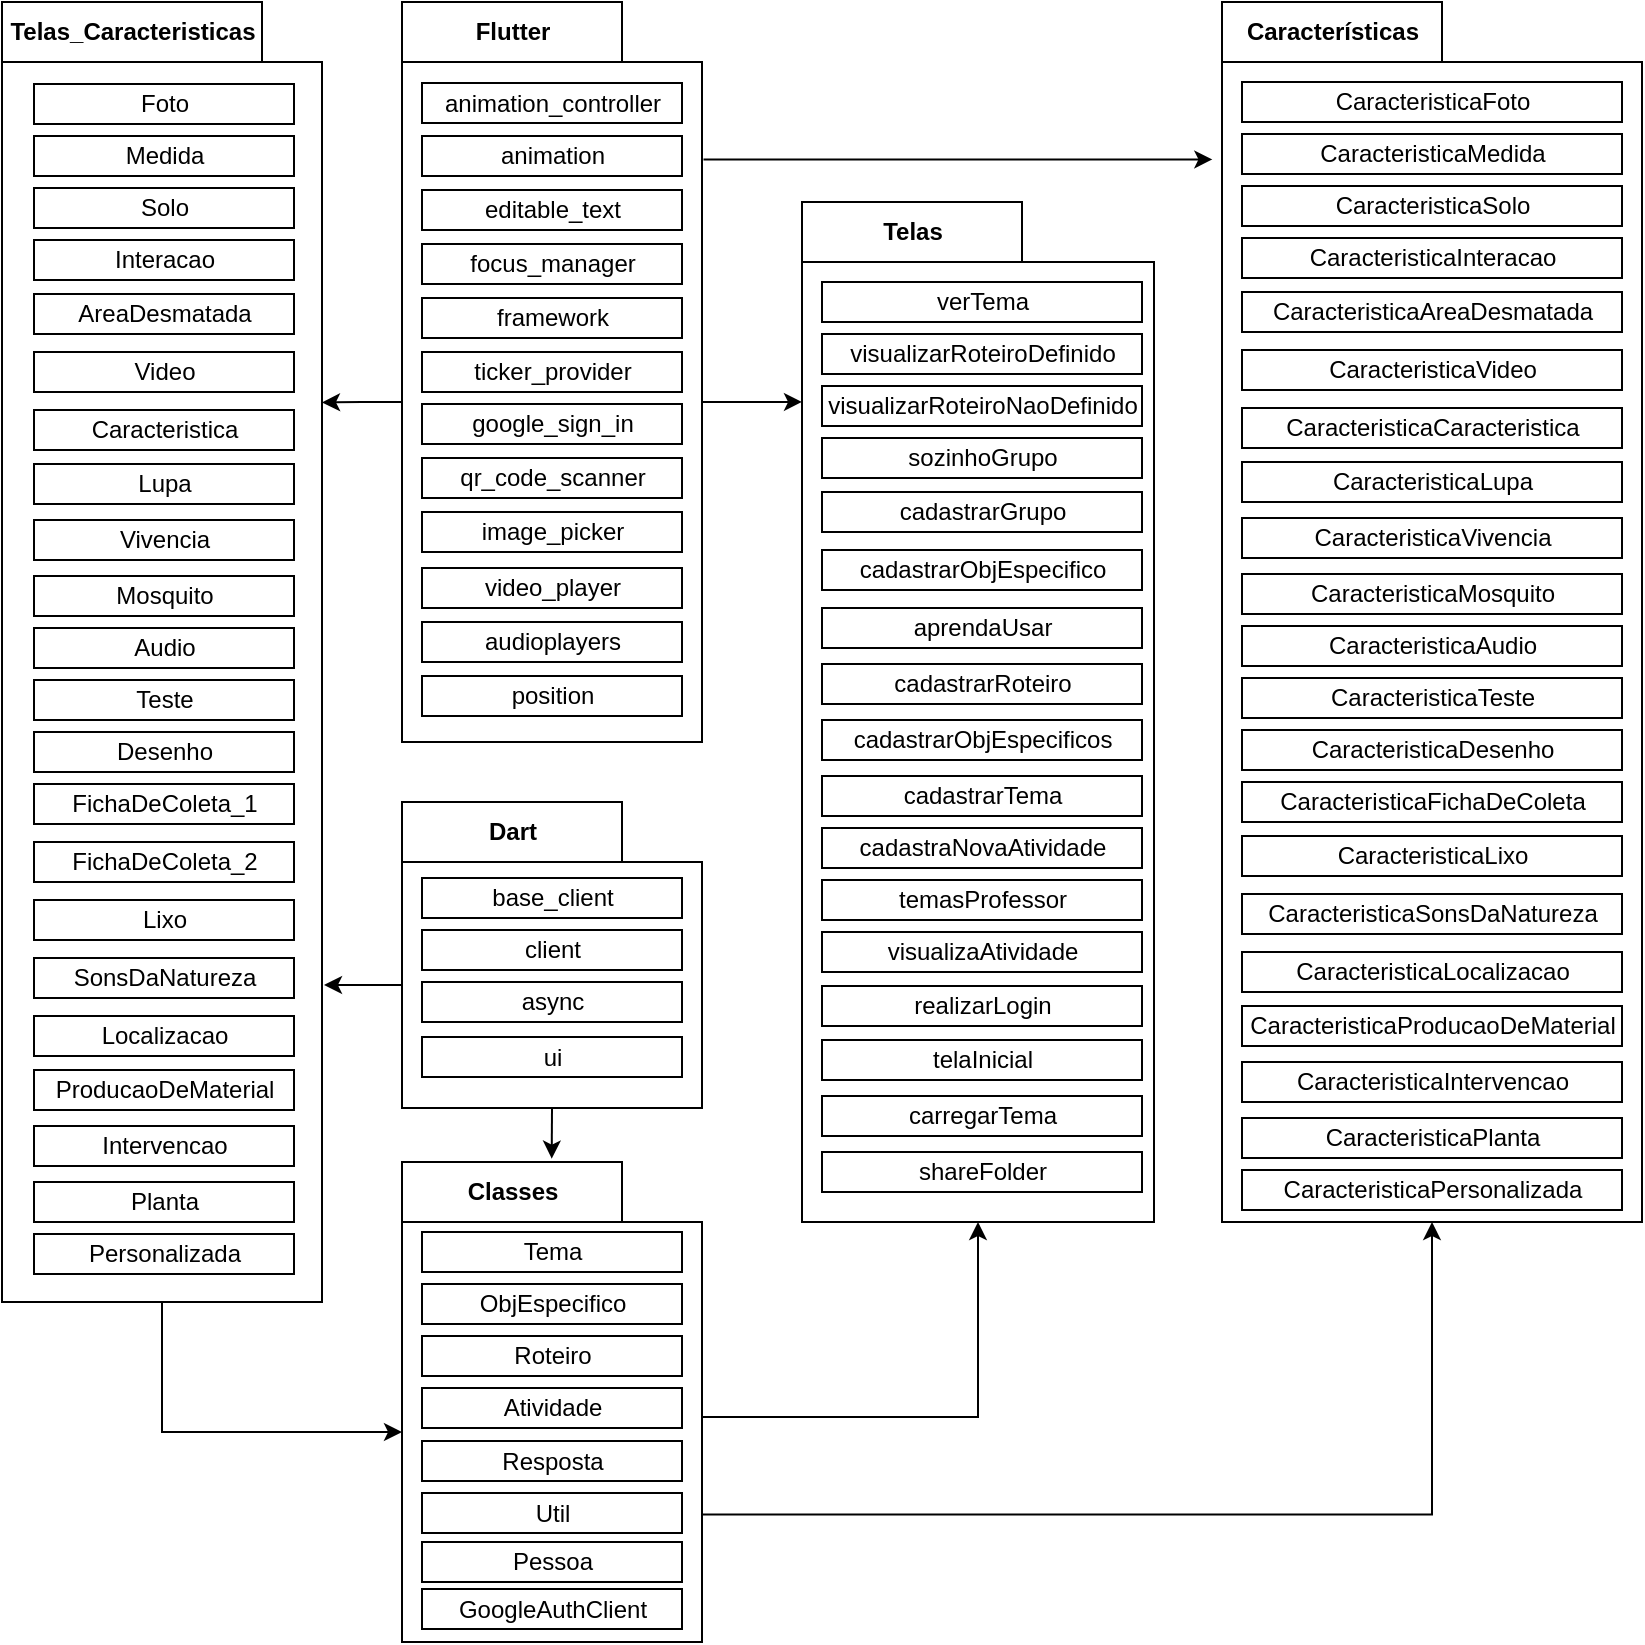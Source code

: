 <mxfile version="14.7.10" type="device"><diagram id="JcXAe6mhjGfFFVcUcjdv" name="Page-1"><mxGraphModel dx="1617" dy="1941" grid="1" gridSize="10" guides="1" tooltips="1" connect="1" arrows="1" fold="1" page="1" pageScale="1" pageWidth="827" pageHeight="1169" math="0" shadow="0"><root><mxCell id="0"/><mxCell id="1" parent="0"/><mxCell id="QyGw0xx4H-0IUr3c7g10-23" style="edgeStyle=orthogonalEdgeStyle;rounded=0;orthogonalLoop=1;jettySize=auto;html=1;exitX=0;exitY=0;exitDx=0;exitDy=200;exitPerimeter=0;entryX=1;entryY=0.308;entryDx=0;entryDy=0;entryPerimeter=0;" parent="1" source="CoP6mPHWofOMDZqKuogc-3" target="CoP6mPHWofOMDZqKuogc-75" edge="1"><mxGeometry relative="1" as="geometry"/></mxCell><mxCell id="QyGw0xx4H-0IUr3c7g10-24" style="edgeStyle=orthogonalEdgeStyle;rounded=0;orthogonalLoop=1;jettySize=auto;html=1;exitX=0;exitY=0;exitDx=150;exitDy=200;exitPerimeter=0;entryX=0;entryY=0.196;entryDx=0;entryDy=0;entryPerimeter=0;" parent="1" source="CoP6mPHWofOMDZqKuogc-3" target="CoP6mPHWofOMDZqKuogc-57" edge="1"><mxGeometry relative="1" as="geometry"/></mxCell><mxCell id="QyGw0xx4H-0IUr3c7g10-26" style="edgeStyle=orthogonalEdgeStyle;rounded=0;orthogonalLoop=1;jettySize=auto;html=1;exitX=1.005;exitY=0.213;exitDx=0;exitDy=0;exitPerimeter=0;entryX=-0.023;entryY=0.129;entryDx=0;entryDy=0;entryPerimeter=0;" parent="1" source="CoP6mPHWofOMDZqKuogc-3" target="CoP6mPHWofOMDZqKuogc-10" edge="1"><mxGeometry relative="1" as="geometry"/></mxCell><mxCell id="CoP6mPHWofOMDZqKuogc-3" value="Flutter" style="shape=folder;fontStyle=1;tabWidth=110;tabHeight=30;tabPosition=left;html=1;boundedLbl=1;labelInHeader=1;container=1;collapsible=0;recursiveResize=0;shadow=0;labelBackgroundColor=none;sketch=0;fontColor=#000000;strokeWidth=1;gradientColor=none;" parent="1" vertex="1"><mxGeometry x="240" y="-1160" width="150" height="370" as="geometry"/></mxCell><mxCell id="CoP6mPHWofOMDZqKuogc-4" value="animation_controller" style="html=1;shadow=0;labelBackgroundColor=none;sketch=0;fontColor=#000000;strokeWidth=1;gradientColor=none;" parent="CoP6mPHWofOMDZqKuogc-3" vertex="1"><mxGeometry x="10" y="40.5" width="130" height="20" as="geometry"/></mxCell><mxCell id="CoP6mPHWofOMDZqKuogc-5" value="animation" style="html=1;shadow=0;labelBackgroundColor=none;sketch=0;fontColor=#000000;strokeWidth=1;gradientColor=none;" parent="CoP6mPHWofOMDZqKuogc-3" vertex="1"><mxGeometry x="10" y="67" width="130" height="20" as="geometry"/></mxCell><mxCell id="CoP6mPHWofOMDZqKuogc-6" value="focus_manager" style="html=1;shadow=0;labelBackgroundColor=none;sketch=0;fontColor=#000000;strokeWidth=1;gradientColor=none;" parent="CoP6mPHWofOMDZqKuogc-3" vertex="1"><mxGeometry x="10" y="121" width="130" height="20" as="geometry"/></mxCell><mxCell id="CoP6mPHWofOMDZqKuogc-7" value="editable_text" style="html=1;shadow=0;labelBackgroundColor=none;sketch=0;fontColor=#000000;strokeWidth=1;gradientColor=none;" parent="CoP6mPHWofOMDZqKuogc-3" vertex="1"><mxGeometry x="10" y="94" width="130" height="20" as="geometry"/></mxCell><mxCell id="CoP6mPHWofOMDZqKuogc-8" value="framework" style="html=1;shadow=0;labelBackgroundColor=none;sketch=0;fontColor=#000000;strokeWidth=1;gradientColor=none;" parent="CoP6mPHWofOMDZqKuogc-3" vertex="1"><mxGeometry x="10" y="148" width="130" height="20" as="geometry"/></mxCell><mxCell id="CoP6mPHWofOMDZqKuogc-9" value="ticker_provider" style="html=1;shadow=0;labelBackgroundColor=none;sketch=0;fontColor=#000000;strokeWidth=1;gradientColor=none;" parent="CoP6mPHWofOMDZqKuogc-3" vertex="1"><mxGeometry x="10" y="175" width="130" height="20" as="geometry"/></mxCell><mxCell id="CoP6mPHWofOMDZqKuogc-48" value="qr_code_scanner" style="html=1;shadow=0;labelBackgroundColor=none;sketch=0;fontColor=#000000;strokeWidth=1;gradientColor=none;" parent="CoP6mPHWofOMDZqKuogc-3" vertex="1"><mxGeometry x="10" y="228" width="130" height="20" as="geometry"/></mxCell><mxCell id="QyGw0xx4H-0IUr3c7g10-1" value="google_sign_in" style="html=1;shadow=0;labelBackgroundColor=none;sketch=0;fontColor=#000000;strokeWidth=1;gradientColor=none;" parent="CoP6mPHWofOMDZqKuogc-3" vertex="1"><mxGeometry x="10" y="201" width="130" height="20" as="geometry"/></mxCell><mxCell id="CoP6mPHWofOMDZqKuogc-49" value="image_picker" style="html=1;shadow=0;labelBackgroundColor=none;sketch=0;fontColor=#000000;strokeWidth=1;gradientColor=none;" parent="CoP6mPHWofOMDZqKuogc-3" vertex="1"><mxGeometry x="10" y="255" width="130" height="20" as="geometry"/></mxCell><mxCell id="CoP6mPHWofOMDZqKuogc-50" value="video_player" style="html=1;shadow=0;labelBackgroundColor=none;sketch=0;fontColor=#000000;strokeWidth=1;gradientColor=none;" parent="CoP6mPHWofOMDZqKuogc-3" vertex="1"><mxGeometry x="10" y="283" width="130" height="20" as="geometry"/></mxCell><mxCell id="CoP6mPHWofOMDZqKuogc-52" value="audioplayers" style="html=1;shadow=0;labelBackgroundColor=none;sketch=0;fontColor=#000000;strokeWidth=1;gradientColor=none;" parent="CoP6mPHWofOMDZqKuogc-3" vertex="1"><mxGeometry x="10" y="310" width="130" height="20" as="geometry"/></mxCell><mxCell id="CoP6mPHWofOMDZqKuogc-53" value="position" style="html=1;shadow=0;labelBackgroundColor=none;sketch=0;fontColor=#000000;strokeWidth=1;gradientColor=none;" parent="CoP6mPHWofOMDZqKuogc-3" vertex="1"><mxGeometry x="10" y="337" width="130" height="20" as="geometry"/></mxCell><mxCell id="CoP6mPHWofOMDZqKuogc-10" value="Características" style="shape=folder;fontStyle=1;tabWidth=110;tabHeight=30;tabPosition=left;html=1;boundedLbl=1;labelInHeader=1;container=1;collapsible=0;recursiveResize=0;shadow=0;labelBackgroundColor=none;sketch=0;fontColor=#000000;strokeWidth=1;gradientColor=none;" parent="1" vertex="1"><mxGeometry x="650" y="-1160" width="210" height="610" as="geometry"/></mxCell><mxCell id="CoP6mPHWofOMDZqKuogc-11" value="CaracteristicaFoto" style="html=1;shadow=0;labelBackgroundColor=none;sketch=0;fontColor=#000000;strokeWidth=1;gradientColor=none;" parent="CoP6mPHWofOMDZqKuogc-10" vertex="1"><mxGeometry x="10" y="40" width="190" height="20" as="geometry"/></mxCell><mxCell id="CoP6mPHWofOMDZqKuogc-12" value="CaracteristicaSolo" style="html=1;shadow=0;labelBackgroundColor=none;sketch=0;fontColor=#000000;strokeWidth=1;gradientColor=none;" parent="CoP6mPHWofOMDZqKuogc-10" vertex="1"><mxGeometry x="10" y="92" width="190" height="20" as="geometry"/></mxCell><mxCell id="CoP6mPHWofOMDZqKuogc-13" value="CaracteristicaInteracao" style="html=1;shadow=0;labelBackgroundColor=none;sketch=0;fontColor=#000000;strokeWidth=1;gradientColor=none;" parent="CoP6mPHWofOMDZqKuogc-10" vertex="1"><mxGeometry x="10" y="118" width="190" height="20" as="geometry"/></mxCell><mxCell id="CoP6mPHWofOMDZqKuogc-14" value="CaracteristicaAreaDesmatada" style="html=1;shadow=0;labelBackgroundColor=none;sketch=0;fontColor=#000000;strokeWidth=1;gradientColor=none;" parent="CoP6mPHWofOMDZqKuogc-10" vertex="1"><mxGeometry x="10" y="145" width="190" height="20" as="geometry"/></mxCell><mxCell id="CoP6mPHWofOMDZqKuogc-15" value="CaracteristicaVideo" style="html=1;shadow=0;labelBackgroundColor=none;sketch=0;fontColor=#000000;strokeWidth=1;gradientColor=none;" parent="CoP6mPHWofOMDZqKuogc-10" vertex="1"><mxGeometry x="10" y="174" width="190" height="20" as="geometry"/></mxCell><mxCell id="CoP6mPHWofOMDZqKuogc-16" value="CaracteristicaMedida" style="html=1;shadow=0;labelBackgroundColor=none;sketch=0;fontColor=#000000;strokeWidth=1;gradientColor=none;" parent="CoP6mPHWofOMDZqKuogc-10" vertex="1"><mxGeometry x="10" y="66" width="190" height="20" as="geometry"/></mxCell><mxCell id="CoP6mPHWofOMDZqKuogc-17" value="CaracteristicaCaracteristica" style="html=1;shadow=0;labelBackgroundColor=none;sketch=0;fontColor=#000000;strokeWidth=1;gradientColor=none;" parent="CoP6mPHWofOMDZqKuogc-10" vertex="1"><mxGeometry x="10" y="203" width="190" height="20" as="geometry"/></mxCell><mxCell id="CoP6mPHWofOMDZqKuogc-18" value="CaracteristicaLupa" style="html=1;shadow=0;labelBackgroundColor=none;sketch=0;fontColor=#000000;strokeWidth=1;gradientColor=none;" parent="CoP6mPHWofOMDZqKuogc-10" vertex="1"><mxGeometry x="10" y="230" width="190" height="20" as="geometry"/></mxCell><mxCell id="CoP6mPHWofOMDZqKuogc-19" value="CaracteristicaVivencia" style="html=1;shadow=0;labelBackgroundColor=none;sketch=0;fontColor=#000000;strokeWidth=1;gradientColor=none;" parent="CoP6mPHWofOMDZqKuogc-10" vertex="1"><mxGeometry x="10" y="258" width="190" height="20" as="geometry"/></mxCell><mxCell id="CoP6mPHWofOMDZqKuogc-20" value="CaracteristicaMosquito" style="html=1;shadow=0;labelBackgroundColor=none;sketch=0;fontColor=#000000;strokeWidth=1;gradientColor=none;" parent="CoP6mPHWofOMDZqKuogc-10" vertex="1"><mxGeometry x="10" y="286" width="190" height="20" as="geometry"/></mxCell><mxCell id="CoP6mPHWofOMDZqKuogc-21" value="CaracteristicaPersonalizada" style="html=1;shadow=0;labelBackgroundColor=none;sketch=0;fontColor=#000000;strokeWidth=1;gradientColor=none;" parent="CoP6mPHWofOMDZqKuogc-10" vertex="1"><mxGeometry x="10" y="584" width="190" height="20" as="geometry"/></mxCell><mxCell id="CoP6mPHWofOMDZqKuogc-22" value="CaracteristicaAudio" style="html=1;shadow=0;labelBackgroundColor=none;sketch=0;fontColor=#000000;strokeWidth=1;gradientColor=none;" parent="CoP6mPHWofOMDZqKuogc-10" vertex="1"><mxGeometry x="10" y="312" width="190" height="20" as="geometry"/></mxCell><mxCell id="CoP6mPHWofOMDZqKuogc-23" value="CaracteristicaTeste" style="html=1;shadow=0;labelBackgroundColor=none;sketch=0;fontColor=#000000;strokeWidth=1;gradientColor=none;" parent="CoP6mPHWofOMDZqKuogc-10" vertex="1"><mxGeometry x="10" y="338" width="190" height="20" as="geometry"/></mxCell><mxCell id="CoP6mPHWofOMDZqKuogc-24" value="CaracteristicaDesenho" style="html=1;shadow=0;labelBackgroundColor=none;sketch=0;fontColor=#000000;strokeWidth=1;gradientColor=none;" parent="CoP6mPHWofOMDZqKuogc-10" vertex="1"><mxGeometry x="10" y="364" width="190" height="20" as="geometry"/></mxCell><mxCell id="CoP6mPHWofOMDZqKuogc-25" value="CaracteristicaFichaDeColeta" style="html=1;shadow=0;labelBackgroundColor=none;sketch=0;fontColor=#000000;strokeWidth=1;gradientColor=none;" parent="CoP6mPHWofOMDZqKuogc-10" vertex="1"><mxGeometry x="10" y="390" width="190" height="20" as="geometry"/></mxCell><mxCell id="CoP6mPHWofOMDZqKuogc-26" value="CaracteristicaLixo" style="html=1;shadow=0;labelBackgroundColor=none;sketch=0;fontColor=#000000;strokeWidth=1;gradientColor=none;" parent="CoP6mPHWofOMDZqKuogc-10" vertex="1"><mxGeometry x="10" y="417" width="190" height="20" as="geometry"/></mxCell><mxCell id="CoP6mPHWofOMDZqKuogc-27" value="CaracteristicaSonsDaNatureza" style="html=1;shadow=0;labelBackgroundColor=none;sketch=0;fontColor=#000000;strokeWidth=1;gradientColor=none;" parent="CoP6mPHWofOMDZqKuogc-10" vertex="1"><mxGeometry x="10" y="446" width="190" height="20" as="geometry"/></mxCell><mxCell id="CoP6mPHWofOMDZqKuogc-28" value="CaracteristicaLocalizacao" style="html=1;shadow=0;labelBackgroundColor=none;sketch=0;fontColor=#000000;strokeWidth=1;gradientColor=none;" parent="CoP6mPHWofOMDZqKuogc-10" vertex="1"><mxGeometry x="10" y="475" width="190" height="20" as="geometry"/></mxCell><mxCell id="CoP6mPHWofOMDZqKuogc-29" value="CaracteristicaProducaoDeMaterial" style="html=1;shadow=0;labelBackgroundColor=none;sketch=0;fontColor=#000000;strokeWidth=1;gradientColor=none;" parent="CoP6mPHWofOMDZqKuogc-10" vertex="1"><mxGeometry x="10" y="502" width="190" height="20" as="geometry"/></mxCell><mxCell id="CoP6mPHWofOMDZqKuogc-30" value="CaracteristicaIntervencao" style="html=1;shadow=0;labelBackgroundColor=none;sketch=0;fontColor=#000000;strokeWidth=1;gradientColor=none;" parent="CoP6mPHWofOMDZqKuogc-10" vertex="1"><mxGeometry x="10" y="530" width="190" height="20" as="geometry"/></mxCell><mxCell id="CoP6mPHWofOMDZqKuogc-31" value="CaracteristicaPlanta" style="html=1;shadow=0;labelBackgroundColor=none;sketch=0;fontColor=#000000;strokeWidth=1;gradientColor=none;" parent="CoP6mPHWofOMDZqKuogc-10" vertex="1"><mxGeometry x="10" y="558" width="190" height="20" as="geometry"/></mxCell><mxCell id="QyGw0xx4H-0IUr3c7g10-15" style="edgeStyle=orthogonalEdgeStyle;rounded=0;orthogonalLoop=1;jettySize=auto;html=1;exitX=0;exitY=0;exitDx=150;exitDy=176.25;exitPerimeter=0;entryX=0.5;entryY=1;entryDx=0;entryDy=0;entryPerimeter=0;" parent="1" source="CoP6mPHWofOMDZqKuogc-35" target="CoP6mPHWofOMDZqKuogc-10" edge="1"><mxGeometry relative="1" as="geometry"/></mxCell><mxCell id="QyGw0xx4H-0IUr3c7g10-16" style="edgeStyle=orthogonalEdgeStyle;rounded=0;orthogonalLoop=1;jettySize=auto;html=1;exitX=0;exitY=0;exitDx=150;exitDy=127.5;exitPerimeter=0;entryX=0.5;entryY=1;entryDx=0;entryDy=0;entryPerimeter=0;" parent="1" source="CoP6mPHWofOMDZqKuogc-35" target="CoP6mPHWofOMDZqKuogc-57" edge="1"><mxGeometry relative="1" as="geometry"/></mxCell><mxCell id="CoP6mPHWofOMDZqKuogc-35" value="Classes" style="shape=folder;fontStyle=1;tabWidth=110;tabHeight=30;tabPosition=left;html=1;boundedLbl=1;labelInHeader=1;container=1;collapsible=0;recursiveResize=0;shadow=0;labelBackgroundColor=none;sketch=0;fontColor=#000000;strokeWidth=1;gradientColor=none;" parent="1" vertex="1"><mxGeometry x="240" y="-580" width="150" height="240" as="geometry"/></mxCell><mxCell id="CoP6mPHWofOMDZqKuogc-36" value="Tema" style="html=1;shadow=0;labelBackgroundColor=none;sketch=0;fontColor=#000000;strokeWidth=1;gradientColor=none;" parent="CoP6mPHWofOMDZqKuogc-35" vertex="1"><mxGeometry x="10" y="35" width="130" height="20" as="geometry"/></mxCell><mxCell id="CoP6mPHWofOMDZqKuogc-37" value="ObjEspecifico" style="html=1;shadow=0;labelBackgroundColor=none;sketch=0;fontColor=#000000;strokeWidth=1;gradientColor=none;" parent="CoP6mPHWofOMDZqKuogc-35" vertex="1"><mxGeometry x="10" y="61" width="130" height="20" as="geometry"/></mxCell><mxCell id="CoP6mPHWofOMDZqKuogc-38" value="Roteiro" style="html=1;shadow=0;labelBackgroundColor=none;sketch=0;fontColor=#000000;strokeWidth=1;gradientColor=none;" parent="CoP6mPHWofOMDZqKuogc-35" vertex="1"><mxGeometry x="10" y="87" width="130" height="20" as="geometry"/></mxCell><mxCell id="CoP6mPHWofOMDZqKuogc-39" value="Atividade" style="html=1;shadow=0;labelBackgroundColor=none;sketch=0;fontColor=#000000;strokeWidth=1;gradientColor=none;" parent="CoP6mPHWofOMDZqKuogc-35" vertex="1"><mxGeometry x="10" y="113" width="130" height="20" as="geometry"/></mxCell><mxCell id="CoP6mPHWofOMDZqKuogc-40" value="Resposta" style="html=1;shadow=0;labelBackgroundColor=none;sketch=0;fontColor=#000000;strokeWidth=1;gradientColor=none;" parent="CoP6mPHWofOMDZqKuogc-35" vertex="1"><mxGeometry x="10" y="139.5" width="130" height="20" as="geometry"/></mxCell><mxCell id="CoP6mPHWofOMDZqKuogc-41" value="Util" style="html=1;shadow=0;labelBackgroundColor=none;sketch=0;fontColor=#000000;strokeWidth=1;gradientColor=none;" parent="CoP6mPHWofOMDZqKuogc-35" vertex="1"><mxGeometry x="10" y="165.5" width="130" height="20" as="geometry"/></mxCell><mxCell id="CoP6mPHWofOMDZqKuogc-42" value="GoogleAuthClient" style="html=1;shadow=0;labelBackgroundColor=none;sketch=0;fontColor=#000000;strokeWidth=1;gradientColor=none;" parent="CoP6mPHWofOMDZqKuogc-35" vertex="1"><mxGeometry x="10" y="213.5" width="130" height="20" as="geometry"/></mxCell><mxCell id="QyGw0xx4H-0IUr3c7g10-21" style="edgeStyle=orthogonalEdgeStyle;rounded=0;orthogonalLoop=1;jettySize=auto;html=1;exitX=0;exitY=0;exitDx=0;exitDy=91.5;exitPerimeter=0;entryX=1.006;entryY=0.756;entryDx=0;entryDy=0;entryPerimeter=0;" parent="1" source="CoP6mPHWofOMDZqKuogc-44" target="CoP6mPHWofOMDZqKuogc-75" edge="1"><mxGeometry relative="1" as="geometry"/></mxCell><mxCell id="QyGw0xx4H-0IUr3c7g10-22" style="edgeStyle=orthogonalEdgeStyle;rounded=0;orthogonalLoop=1;jettySize=auto;html=1;exitX=0.5;exitY=1;exitDx=0;exitDy=0;exitPerimeter=0;entryX=0.499;entryY=-0.007;entryDx=0;entryDy=0;entryPerimeter=0;" parent="1" source="CoP6mPHWofOMDZqKuogc-44" target="CoP6mPHWofOMDZqKuogc-35" edge="1"><mxGeometry relative="1" as="geometry"/></mxCell><mxCell id="CoP6mPHWofOMDZqKuogc-44" value="Dart" style="shape=folder;fontStyle=1;tabWidth=110;tabHeight=30;tabPosition=left;html=1;boundedLbl=1;labelInHeader=1;container=1;collapsible=0;recursiveResize=0;shadow=0;labelBackgroundColor=none;sketch=0;fontColor=#000000;strokeWidth=1;gradientColor=none;" parent="1" vertex="1"><mxGeometry x="240" y="-760" width="150" height="153" as="geometry"/></mxCell><mxCell id="CoP6mPHWofOMDZqKuogc-46" value="base_client" style="html=1;shadow=0;labelBackgroundColor=none;sketch=0;fontColor=#000000;strokeWidth=1;gradientColor=none;" parent="CoP6mPHWofOMDZqKuogc-44" vertex="1"><mxGeometry x="10" y="38" width="130" height="20" as="geometry"/></mxCell><mxCell id="CoP6mPHWofOMDZqKuogc-47" value="client" style="html=1;shadow=0;labelBackgroundColor=none;sketch=0;fontColor=#000000;strokeWidth=1;gradientColor=none;" parent="CoP6mPHWofOMDZqKuogc-44" vertex="1"><mxGeometry x="10" y="64" width="130" height="20" as="geometry"/></mxCell><mxCell id="CoP6mPHWofOMDZqKuogc-51" value="async" style="html=1;shadow=0;labelBackgroundColor=none;sketch=0;fontColor=#000000;strokeWidth=1;gradientColor=none;" parent="CoP6mPHWofOMDZqKuogc-44" vertex="1"><mxGeometry x="10" y="90" width="130" height="20" as="geometry"/></mxCell><mxCell id="CoP6mPHWofOMDZqKuogc-55" value="ui" style="html=1;shadow=0;labelBackgroundColor=none;sketch=0;fontColor=#000000;strokeWidth=1;gradientColor=none;" parent="CoP6mPHWofOMDZqKuogc-44" vertex="1"><mxGeometry x="10" y="117.5" width="130" height="20" as="geometry"/></mxCell><mxCell id="CoP6mPHWofOMDZqKuogc-56" style="edgeStyle=orthogonalEdgeStyle;rounded=0;orthogonalLoop=1;jettySize=auto;html=1;exitX=0.5;exitY=1;exitDx=0;exitDy=0;exitPerimeter=0;fontColor=#000000;" parent="1" source="CoP6mPHWofOMDZqKuogc-44" target="CoP6mPHWofOMDZqKuogc-44" edge="1"><mxGeometry relative="1" as="geometry"/></mxCell><mxCell id="CoP6mPHWofOMDZqKuogc-57" value="Telas" style="shape=folder;fontStyle=1;tabWidth=110;tabHeight=30;tabPosition=left;html=1;boundedLbl=1;labelInHeader=1;container=1;collapsible=0;recursiveResize=0;shadow=0;labelBackgroundColor=none;sketch=0;fontColor=#000000;strokeWidth=1;gradientColor=none;" parent="1" vertex="1"><mxGeometry x="440" y="-1060" width="176" height="510" as="geometry"/></mxCell><mxCell id="CoP6mPHWofOMDZqKuogc-58" value="verTema" style="html=1;shadow=0;labelBackgroundColor=none;sketch=0;fontColor=#000000;strokeWidth=1;gradientColor=none;" parent="CoP6mPHWofOMDZqKuogc-57" vertex="1"><mxGeometry x="10" y="40" width="160" height="20" as="geometry"/></mxCell><mxCell id="CoP6mPHWofOMDZqKuogc-59" value="visualizarRoteiroNaoDefinido" style="html=1;shadow=0;labelBackgroundColor=none;sketch=0;fontColor=#000000;strokeWidth=1;gradientColor=none;" parent="CoP6mPHWofOMDZqKuogc-57" vertex="1"><mxGeometry x="10" y="92" width="160" height="20" as="geometry"/></mxCell><mxCell id="CoP6mPHWofOMDZqKuogc-60" value="sozinhoGrupo" style="html=1;shadow=0;labelBackgroundColor=none;sketch=0;fontColor=#000000;strokeWidth=1;gradientColor=none;" parent="CoP6mPHWofOMDZqKuogc-57" vertex="1"><mxGeometry x="10" y="118" width="160" height="20" as="geometry"/></mxCell><mxCell id="CoP6mPHWofOMDZqKuogc-61" value="cadastrarGrupo" style="html=1;shadow=0;labelBackgroundColor=none;sketch=0;fontColor=#000000;strokeWidth=1;gradientColor=none;" parent="CoP6mPHWofOMDZqKuogc-57" vertex="1"><mxGeometry x="10" y="145" width="160" height="20" as="geometry"/></mxCell><mxCell id="CoP6mPHWofOMDZqKuogc-62" value="cadastrarObjEspecifico" style="html=1;shadow=0;labelBackgroundColor=none;sketch=0;fontColor=#000000;strokeWidth=1;gradientColor=none;" parent="CoP6mPHWofOMDZqKuogc-57" vertex="1"><mxGeometry x="10" y="174" width="160" height="20" as="geometry"/></mxCell><mxCell id="CoP6mPHWofOMDZqKuogc-63" value="visualizarRoteiroDefinido" style="html=1;shadow=0;labelBackgroundColor=none;sketch=0;fontColor=#000000;strokeWidth=1;gradientColor=none;" parent="CoP6mPHWofOMDZqKuogc-57" vertex="1"><mxGeometry x="10" y="66" width="160" height="20" as="geometry"/></mxCell><mxCell id="CoP6mPHWofOMDZqKuogc-65" value="aprendaUsar" style="html=1;shadow=0;labelBackgroundColor=none;sketch=0;fontColor=#000000;strokeWidth=1;gradientColor=none;" parent="CoP6mPHWofOMDZqKuogc-57" vertex="1"><mxGeometry x="10" y="203" width="160" height="20" as="geometry"/></mxCell><mxCell id="CoP6mPHWofOMDZqKuogc-66" value="cadastrarRoteiro" style="html=1;shadow=0;labelBackgroundColor=none;sketch=0;fontColor=#000000;strokeWidth=1;gradientColor=none;" parent="CoP6mPHWofOMDZqKuogc-57" vertex="1"><mxGeometry x="10" y="231" width="160" height="20" as="geometry"/></mxCell><mxCell id="CoP6mPHWofOMDZqKuogc-67" value="cadastrarObjEspecificos" style="html=1;shadow=0;labelBackgroundColor=none;sketch=0;fontColor=#000000;strokeWidth=1;gradientColor=none;" parent="CoP6mPHWofOMDZqKuogc-57" vertex="1"><mxGeometry x="10" y="259" width="160" height="20" as="geometry"/></mxCell><mxCell id="CoP6mPHWofOMDZqKuogc-68" value="cadastrarTema" style="html=1;shadow=0;labelBackgroundColor=none;sketch=0;fontColor=#000000;strokeWidth=1;gradientColor=none;" parent="CoP6mPHWofOMDZqKuogc-57" vertex="1"><mxGeometry x="10" y="287" width="160" height="20" as="geometry"/></mxCell><mxCell id="CoP6mPHWofOMDZqKuogc-69" value="temasProfessor" style="html=1;shadow=0;labelBackgroundColor=none;sketch=0;fontColor=#000000;strokeWidth=1;gradientColor=none;" parent="CoP6mPHWofOMDZqKuogc-57" vertex="1"><mxGeometry x="10" y="339" width="160" height="20" as="geometry"/></mxCell><mxCell id="CoP6mPHWofOMDZqKuogc-70" value="visualizaAtividade" style="html=1;shadow=0;labelBackgroundColor=none;sketch=0;fontColor=#000000;strokeWidth=1;gradientColor=none;" parent="CoP6mPHWofOMDZqKuogc-57" vertex="1"><mxGeometry x="10" y="365" width="160" height="20" as="geometry"/></mxCell><mxCell id="CoP6mPHWofOMDZqKuogc-71" value="realizarLogin" style="html=1;shadow=0;labelBackgroundColor=none;sketch=0;fontColor=#000000;strokeWidth=1;gradientColor=none;" parent="CoP6mPHWofOMDZqKuogc-57" vertex="1"><mxGeometry x="10" y="392" width="160" height="20" as="geometry"/></mxCell><mxCell id="CoP6mPHWofOMDZqKuogc-72" value="telaInicial" style="html=1;shadow=0;labelBackgroundColor=none;sketch=0;fontColor=#000000;strokeWidth=1;gradientColor=none;" parent="CoP6mPHWofOMDZqKuogc-57" vertex="1"><mxGeometry x="10" y="419" width="160" height="20" as="geometry"/></mxCell><mxCell id="CoP6mPHWofOMDZqKuogc-73" value="cadastraNovaAtividade" style="html=1;shadow=0;labelBackgroundColor=none;sketch=0;fontColor=#000000;strokeWidth=1;gradientColor=none;" parent="CoP6mPHWofOMDZqKuogc-57" vertex="1"><mxGeometry x="10" y="313" width="160" height="20" as="geometry"/></mxCell><mxCell id="CoP6mPHWofOMDZqKuogc-74" value="carregarTema" style="html=1;shadow=0;labelBackgroundColor=none;sketch=0;fontColor=#000000;strokeWidth=1;gradientColor=none;" parent="CoP6mPHWofOMDZqKuogc-57" vertex="1"><mxGeometry x="10" y="447" width="160" height="20" as="geometry"/></mxCell><mxCell id="5YV_J0wptjkTA2DMI2v9-1" style="edgeStyle=orthogonalEdgeStyle;rounded=0;orthogonalLoop=1;jettySize=auto;html=1;exitX=0.5;exitY=1;exitDx=0;exitDy=0;exitPerimeter=0;entryX=0;entryY=0;entryDx=0;entryDy=135;entryPerimeter=0;" parent="1" source="CoP6mPHWofOMDZqKuogc-75" target="CoP6mPHWofOMDZqKuogc-35" edge="1"><mxGeometry relative="1" as="geometry"/></mxCell><mxCell id="CoP6mPHWofOMDZqKuogc-75" value="Telas_Caracteristicas" style="shape=folder;fontStyle=1;tabWidth=130;tabHeight=30;tabPosition=left;html=1;boundedLbl=1;labelInHeader=1;container=1;collapsible=0;recursiveResize=0;shadow=0;labelBackgroundColor=none;sketch=0;fontColor=#000000;strokeWidth=1;gradientColor=none;" parent="1" vertex="1"><mxGeometry x="40" y="-1160" width="160" height="650" as="geometry"/></mxCell><mxCell id="CoP6mPHWofOMDZqKuogc-76" value="Foto" style="html=1;shadow=0;labelBackgroundColor=none;sketch=0;fontColor=#000000;strokeWidth=1;gradientColor=none;" parent="CoP6mPHWofOMDZqKuogc-75" vertex="1"><mxGeometry x="16" y="41" width="130" height="20" as="geometry"/></mxCell><mxCell id="CoP6mPHWofOMDZqKuogc-77" value="Solo" style="html=1;shadow=0;labelBackgroundColor=none;sketch=0;fontColor=#000000;strokeWidth=1;gradientColor=none;" parent="CoP6mPHWofOMDZqKuogc-75" vertex="1"><mxGeometry x="16" y="93" width="130" height="20" as="geometry"/></mxCell><mxCell id="CoP6mPHWofOMDZqKuogc-78" value="Interacao" style="html=1;shadow=0;labelBackgroundColor=none;sketch=0;fontColor=#000000;strokeWidth=1;gradientColor=none;" parent="CoP6mPHWofOMDZqKuogc-75" vertex="1"><mxGeometry x="16" y="119" width="130" height="20" as="geometry"/></mxCell><mxCell id="CoP6mPHWofOMDZqKuogc-79" value="AreaDesmatada" style="html=1;shadow=0;labelBackgroundColor=none;sketch=0;fontColor=#000000;strokeWidth=1;gradientColor=none;" parent="CoP6mPHWofOMDZqKuogc-75" vertex="1"><mxGeometry x="16" y="146" width="130" height="20" as="geometry"/></mxCell><mxCell id="CoP6mPHWofOMDZqKuogc-80" value="Video" style="html=1;shadow=0;labelBackgroundColor=none;sketch=0;fontColor=#000000;strokeWidth=1;gradientColor=none;" parent="CoP6mPHWofOMDZqKuogc-75" vertex="1"><mxGeometry x="16" y="175" width="130" height="20" as="geometry"/></mxCell><mxCell id="CoP6mPHWofOMDZqKuogc-81" value="Medida" style="html=1;shadow=0;labelBackgroundColor=none;sketch=0;fontColor=#000000;strokeWidth=1;gradientColor=none;" parent="CoP6mPHWofOMDZqKuogc-75" vertex="1"><mxGeometry x="16" y="67" width="130" height="20" as="geometry"/></mxCell><mxCell id="CoP6mPHWofOMDZqKuogc-82" value="Caracteristica" style="html=1;shadow=0;labelBackgroundColor=none;sketch=0;fontColor=#000000;strokeWidth=1;gradientColor=none;" parent="CoP6mPHWofOMDZqKuogc-75" vertex="1"><mxGeometry x="16" y="204" width="130" height="20" as="geometry"/></mxCell><mxCell id="CoP6mPHWofOMDZqKuogc-83" value="Lupa" style="html=1;shadow=0;labelBackgroundColor=none;sketch=0;fontColor=#000000;strokeWidth=1;gradientColor=none;" parent="CoP6mPHWofOMDZqKuogc-75" vertex="1"><mxGeometry x="16" y="231" width="130" height="20" as="geometry"/></mxCell><mxCell id="CoP6mPHWofOMDZqKuogc-84" value="Vivencia" style="html=1;shadow=0;labelBackgroundColor=none;sketch=0;fontColor=#000000;strokeWidth=1;gradientColor=none;" parent="CoP6mPHWofOMDZqKuogc-75" vertex="1"><mxGeometry x="16" y="259" width="130" height="20" as="geometry"/></mxCell><mxCell id="CoP6mPHWofOMDZqKuogc-85" value="Mosquito" style="html=1;shadow=0;labelBackgroundColor=none;sketch=0;fontColor=#000000;strokeWidth=1;gradientColor=none;" parent="CoP6mPHWofOMDZqKuogc-75" vertex="1"><mxGeometry x="16" y="287" width="130" height="20" as="geometry"/></mxCell><mxCell id="CoP6mPHWofOMDZqKuogc-86" value="Personalizada" style="html=1;shadow=0;labelBackgroundColor=none;sketch=0;fontColor=#000000;strokeWidth=1;gradientColor=none;" parent="CoP6mPHWofOMDZqKuogc-75" vertex="1"><mxGeometry x="16" y="616" width="130" height="20" as="geometry"/></mxCell><mxCell id="CoP6mPHWofOMDZqKuogc-87" value="Audio" style="html=1;shadow=0;labelBackgroundColor=none;sketch=0;fontColor=#000000;strokeWidth=1;gradientColor=none;" parent="CoP6mPHWofOMDZqKuogc-75" vertex="1"><mxGeometry x="16" y="313" width="130" height="20" as="geometry"/></mxCell><mxCell id="CoP6mPHWofOMDZqKuogc-88" value="Desenho" style="html=1;shadow=0;labelBackgroundColor=none;sketch=0;fontColor=#000000;strokeWidth=1;gradientColor=none;" parent="CoP6mPHWofOMDZqKuogc-75" vertex="1"><mxGeometry x="16" y="365" width="130" height="20" as="geometry"/></mxCell><mxCell id="CoP6mPHWofOMDZqKuogc-89" value="FichaDeColeta_1" style="html=1;shadow=0;labelBackgroundColor=none;sketch=0;fontColor=#000000;strokeWidth=1;gradientColor=none;" parent="CoP6mPHWofOMDZqKuogc-75" vertex="1"><mxGeometry x="16" y="391" width="130" height="20" as="geometry"/></mxCell><mxCell id="CoP6mPHWofOMDZqKuogc-90" value="Lixo" style="html=1;shadow=0;labelBackgroundColor=none;sketch=0;fontColor=#000000;strokeWidth=1;gradientColor=none;" parent="CoP6mPHWofOMDZqKuogc-75" vertex="1"><mxGeometry x="16" y="449" width="130" height="20" as="geometry"/></mxCell><mxCell id="CoP6mPHWofOMDZqKuogc-91" value="SonsDaNatureza" style="html=1;shadow=0;labelBackgroundColor=none;sketch=0;fontColor=#000000;strokeWidth=1;gradientColor=none;" parent="CoP6mPHWofOMDZqKuogc-75" vertex="1"><mxGeometry x="16" y="478" width="130" height="20" as="geometry"/></mxCell><mxCell id="CoP6mPHWofOMDZqKuogc-92" value="Teste" style="html=1;shadow=0;labelBackgroundColor=none;sketch=0;fontColor=#000000;strokeWidth=1;gradientColor=none;" parent="CoP6mPHWofOMDZqKuogc-75" vertex="1"><mxGeometry x="16" y="339" width="130" height="20" as="geometry"/></mxCell><mxCell id="CoP6mPHWofOMDZqKuogc-93" value="Localizacao" style="html=1;shadow=0;labelBackgroundColor=none;sketch=0;fontColor=#000000;strokeWidth=1;gradientColor=none;" parent="CoP6mPHWofOMDZqKuogc-75" vertex="1"><mxGeometry x="16" y="507" width="130" height="20" as="geometry"/></mxCell><mxCell id="CoP6mPHWofOMDZqKuogc-94" value="ProducaoDeMaterial" style="html=1;shadow=0;labelBackgroundColor=none;sketch=0;fontColor=#000000;strokeWidth=1;gradientColor=none;" parent="CoP6mPHWofOMDZqKuogc-75" vertex="1"><mxGeometry x="16" y="534" width="130" height="20" as="geometry"/></mxCell><mxCell id="CoP6mPHWofOMDZqKuogc-95" value="Intervencao" style="html=1;shadow=0;labelBackgroundColor=none;sketch=0;fontColor=#000000;strokeWidth=1;gradientColor=none;" parent="CoP6mPHWofOMDZqKuogc-75" vertex="1"><mxGeometry x="16" y="562" width="130" height="20" as="geometry"/></mxCell><mxCell id="CoP6mPHWofOMDZqKuogc-96" value="Planta" style="html=1;shadow=0;labelBackgroundColor=none;sketch=0;fontColor=#000000;strokeWidth=1;gradientColor=none;" parent="CoP6mPHWofOMDZqKuogc-75" vertex="1"><mxGeometry x="16" y="590" width="130" height="20" as="geometry"/></mxCell><mxCell id="CoP6mPHWofOMDZqKuogc-97" value="FichaDeColeta_2" style="html=1;shadow=0;labelBackgroundColor=none;sketch=0;fontColor=#000000;strokeWidth=1;gradientColor=none;" parent="CoP6mPHWofOMDZqKuogc-75" vertex="1"><mxGeometry x="16" y="420" width="130" height="20" as="geometry"/></mxCell><mxCell id="XZfgG2LM9NCKRjnOOZMG-1" value="Pessoa" style="html=1;shadow=0;labelBackgroundColor=none;sketch=0;fontColor=#000000;strokeWidth=1;gradientColor=none;" parent="1" vertex="1"><mxGeometry x="250" y="-390" width="130" height="20" as="geometry"/></mxCell><mxCell id="XZfgG2LM9NCKRjnOOZMG-2" value="shareFolder" style="html=1;shadow=0;labelBackgroundColor=none;sketch=0;fontColor=#000000;strokeWidth=1;gradientColor=none;" parent="1" vertex="1"><mxGeometry x="450" y="-585" width="160" height="20" as="geometry"/></mxCell></root></mxGraphModel></diagram></mxfile>